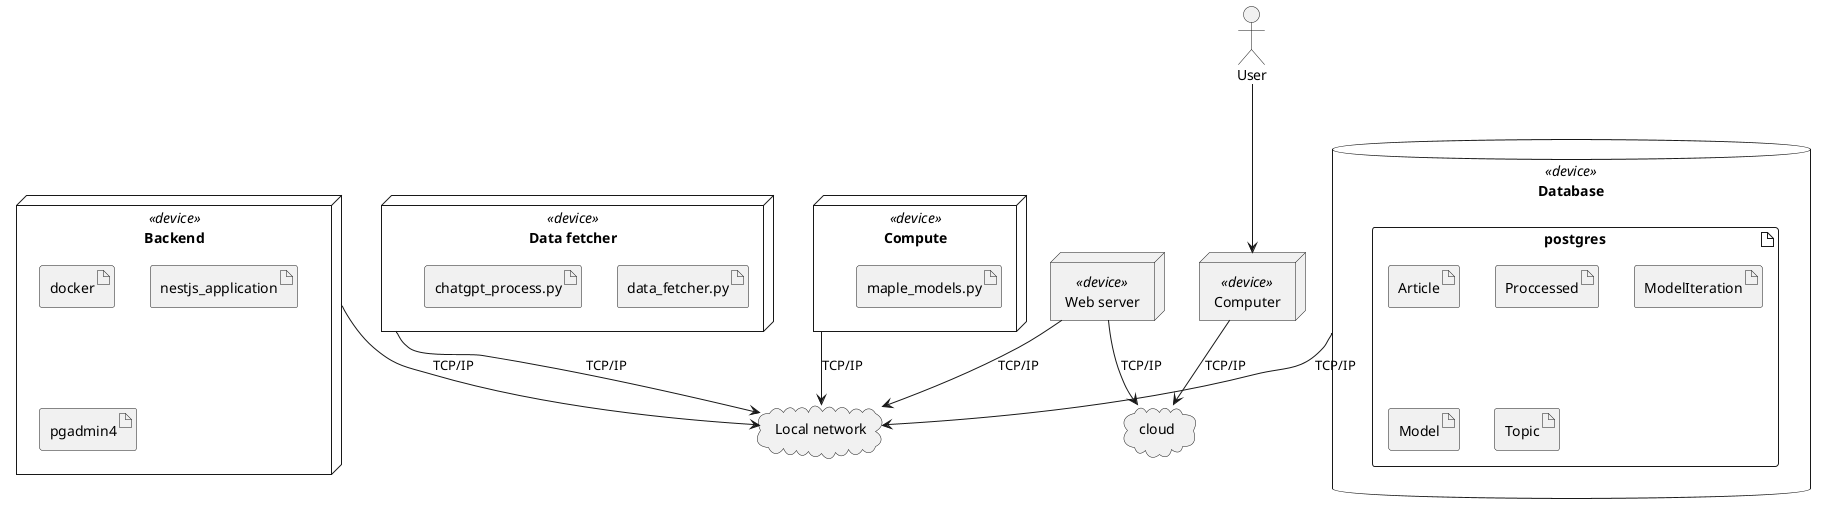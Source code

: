 @startuml
node Backend as backend <<device>>{
    artifact docker
    artifact nestjs_application
    'artifact postgres
    artifact pgadmin4
}

node Compute as compute <<device>>{
    artifact maple_models.py
}
node "Data fetcher" as crawler <<device>> {
    artifact data_fetcher.py
    artifact chatgpt_process.py
}

cloud "Local network"  as local_network{

}

cloud cloud as _cloud

database Database as db <<device>>{
    artifact postgres {
        artifact Article
        artifact Proccessed
        artifact ModelIteration
        artifact Model
        artifact Topic
    }
}



backend --> local_network: TCP/IP
compute --> local_network: TCP/IP
crawler --> local_network: TCP/IP

node "Computer" as app <<device>> {

}

node "Web server" as appweb <<device>>

'node "Smartphone/Computer" as smartdevice <<device>>

actor User as user

user --> app
'user --> smartdevice
app --> _cloud: TCP/IP
'smartdevice-->_cloud: TCP/IP
'local_network --> _cloud: TCP/IP
appweb --> local_network: TCP/IP
appweb --> _cloud: TCP/IP
db --> local_network: TCP/IP

'java -jar external_tools/plantuml.jar docs/project_design/fig -tsvg
@enduml

